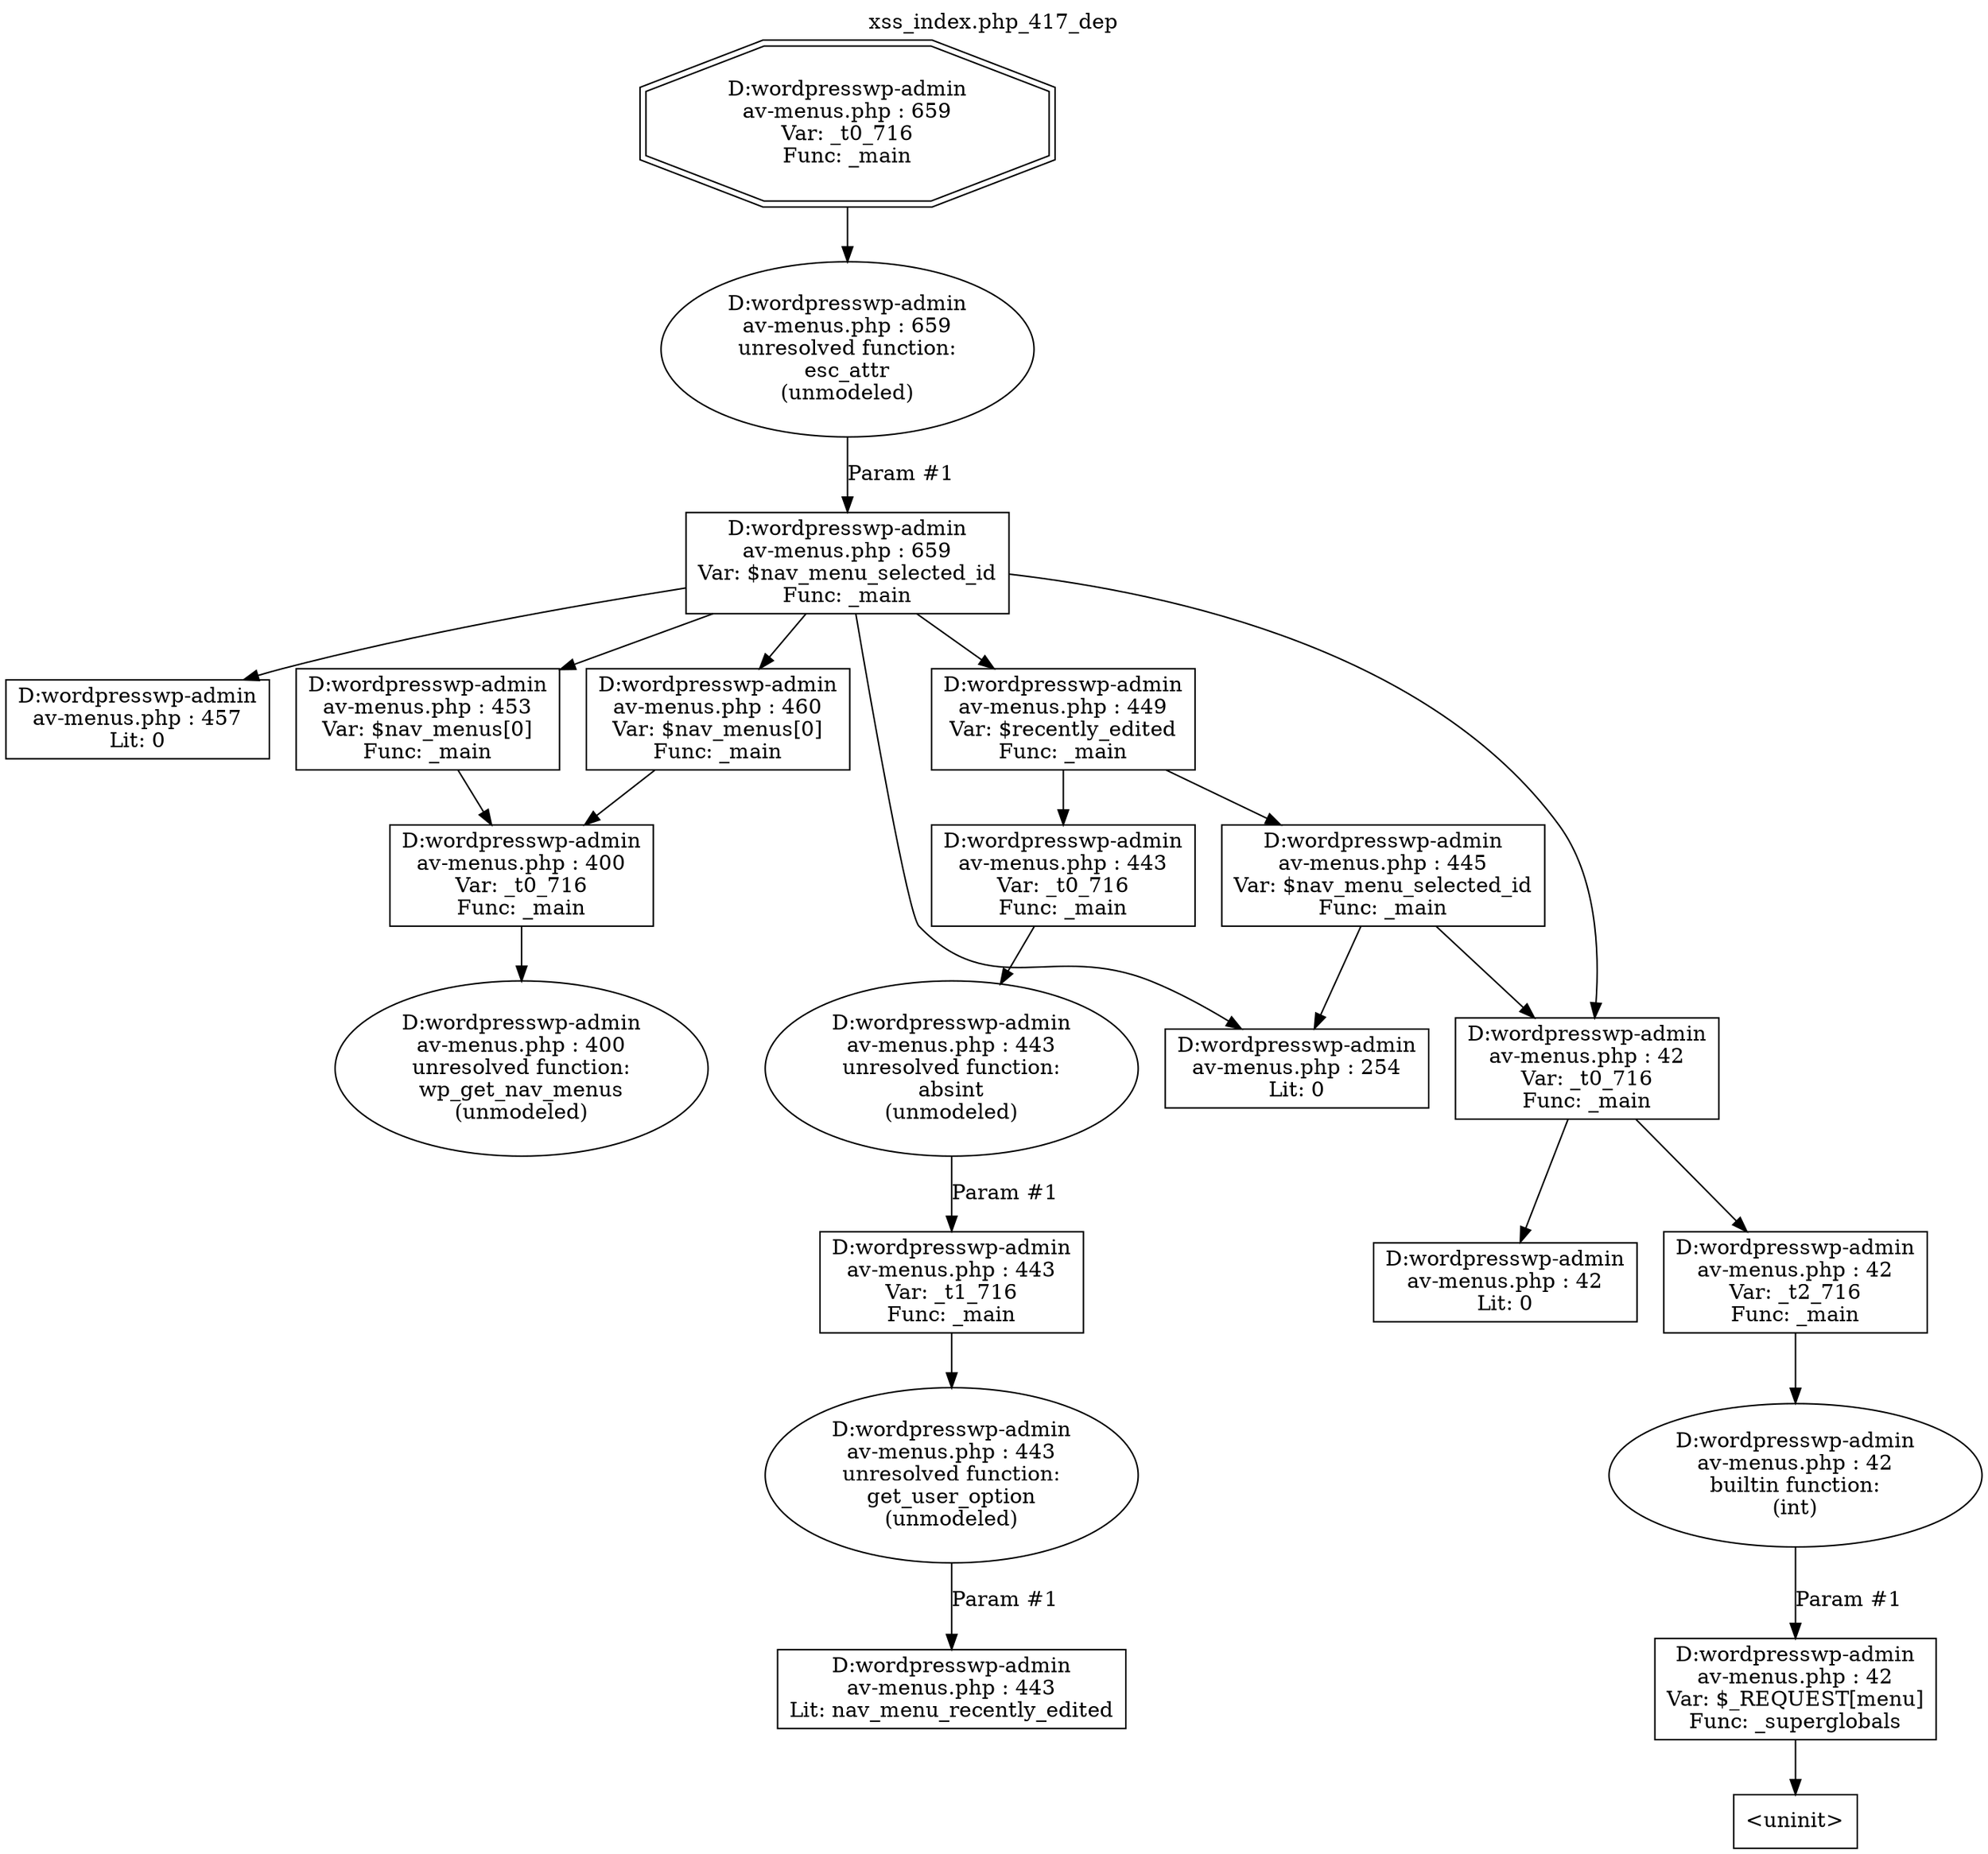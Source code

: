 digraph cfg {
  label="xss_index.php_417_dep";
  labelloc=t;
  n1 [shape=doubleoctagon, label="D:\wordpress\wp-admin\nav-menus.php : 659\nVar: _t0_716\nFunc: _main\n"];
  n2 [shape=ellipse, label="D:\wordpress\wp-admin\nav-menus.php : 659\nunresolved function:\nesc_attr\n(unmodeled)\n"];
  n3 [shape=box, label="D:\wordpress\wp-admin\nav-menus.php : 659\nVar: $nav_menu_selected_id\nFunc: _main\n"];
  n4 [shape=box, label="D:\wordpress\wp-admin\nav-menus.php : 457\nLit: 0\n"];
  n5 [shape=box, label="D:\wordpress\wp-admin\nav-menus.php : 453\nVar: $nav_menus[0]\nFunc: _main\n"];
  n6 [shape=box, label="D:\wordpress\wp-admin\nav-menus.php : 400\nVar: _t0_716\nFunc: _main\n"];
  n7 [shape=ellipse, label="D:\wordpress\wp-admin\nav-menus.php : 400\nunresolved function:\nwp_get_nav_menus\n(unmodeled)\n"];
  n8 [shape=box, label="D:\wordpress\wp-admin\nav-menus.php : 449\nVar: $recently_edited\nFunc: _main\n"];
  n9 [shape=box, label="D:\wordpress\wp-admin\nav-menus.php : 445\nVar: $nav_menu_selected_id\nFunc: _main\n"];
  n10 [shape=box, label="D:\wordpress\wp-admin\nav-menus.php : 254\nLit: 0\n"];
  n11 [shape=box, label="D:\wordpress\wp-admin\nav-menus.php : 42\nVar: _t0_716\nFunc: _main\n"];
  n12 [shape=box, label="D:\wordpress\wp-admin\nav-menus.php : 42\nVar: _t2_716\nFunc: _main\n"];
  n13 [shape=ellipse, label="D:\wordpress\wp-admin\nav-menus.php : 42\nbuiltin function:\n(int)\n"];
  n14 [shape=box, label="D:\wordpress\wp-admin\nav-menus.php : 42\nVar: $_REQUEST[menu]\nFunc: _superglobals\n"];
  n15 [shape=box, label="<uninit>"];
  n16 [shape=box, label="D:\wordpress\wp-admin\nav-menus.php : 42\nLit: 0\n"];
  n17 [shape=box, label="D:\wordpress\wp-admin\nav-menus.php : 443\nVar: _t0_716\nFunc: _main\n"];
  n18 [shape=ellipse, label="D:\wordpress\wp-admin\nav-menus.php : 443\nunresolved function:\nabsint\n(unmodeled)\n"];
  n19 [shape=box, label="D:\wordpress\wp-admin\nav-menus.php : 443\nVar: _t1_716\nFunc: _main\n"];
  n20 [shape=ellipse, label="D:\wordpress\wp-admin\nav-menus.php : 443\nunresolved function:\nget_user_option\n(unmodeled)\n"];
  n21 [shape=box, label="D:\wordpress\wp-admin\nav-menus.php : 443\nLit: nav_menu_recently_edited\n"];
  n22 [shape=box, label="D:\wordpress\wp-admin\nav-menus.php : 460\nVar: $nav_menus[0]\nFunc: _main\n"];
  n1 -> n2;
  n3 -> n4;
  n3 -> n5;
  n3 -> n8;
  n3 -> n22;
  n3 -> n10;
  n3 -> n11;
  n6 -> n7;
  n5 -> n6;
  n9 -> n10;
  n9 -> n11;
  n12 -> n13;
  n14 -> n15;
  n13 -> n14[label="Param #1"];
  n11 -> n12;
  n11 -> n16;
  n8 -> n9;
  n8 -> n17;
  n17 -> n18;
  n19 -> n20;
  n20 -> n21[label="Param #1"];
  n18 -> n19[label="Param #1"];
  n22 -> n6;
  n2 -> n3[label="Param #1"];
}
